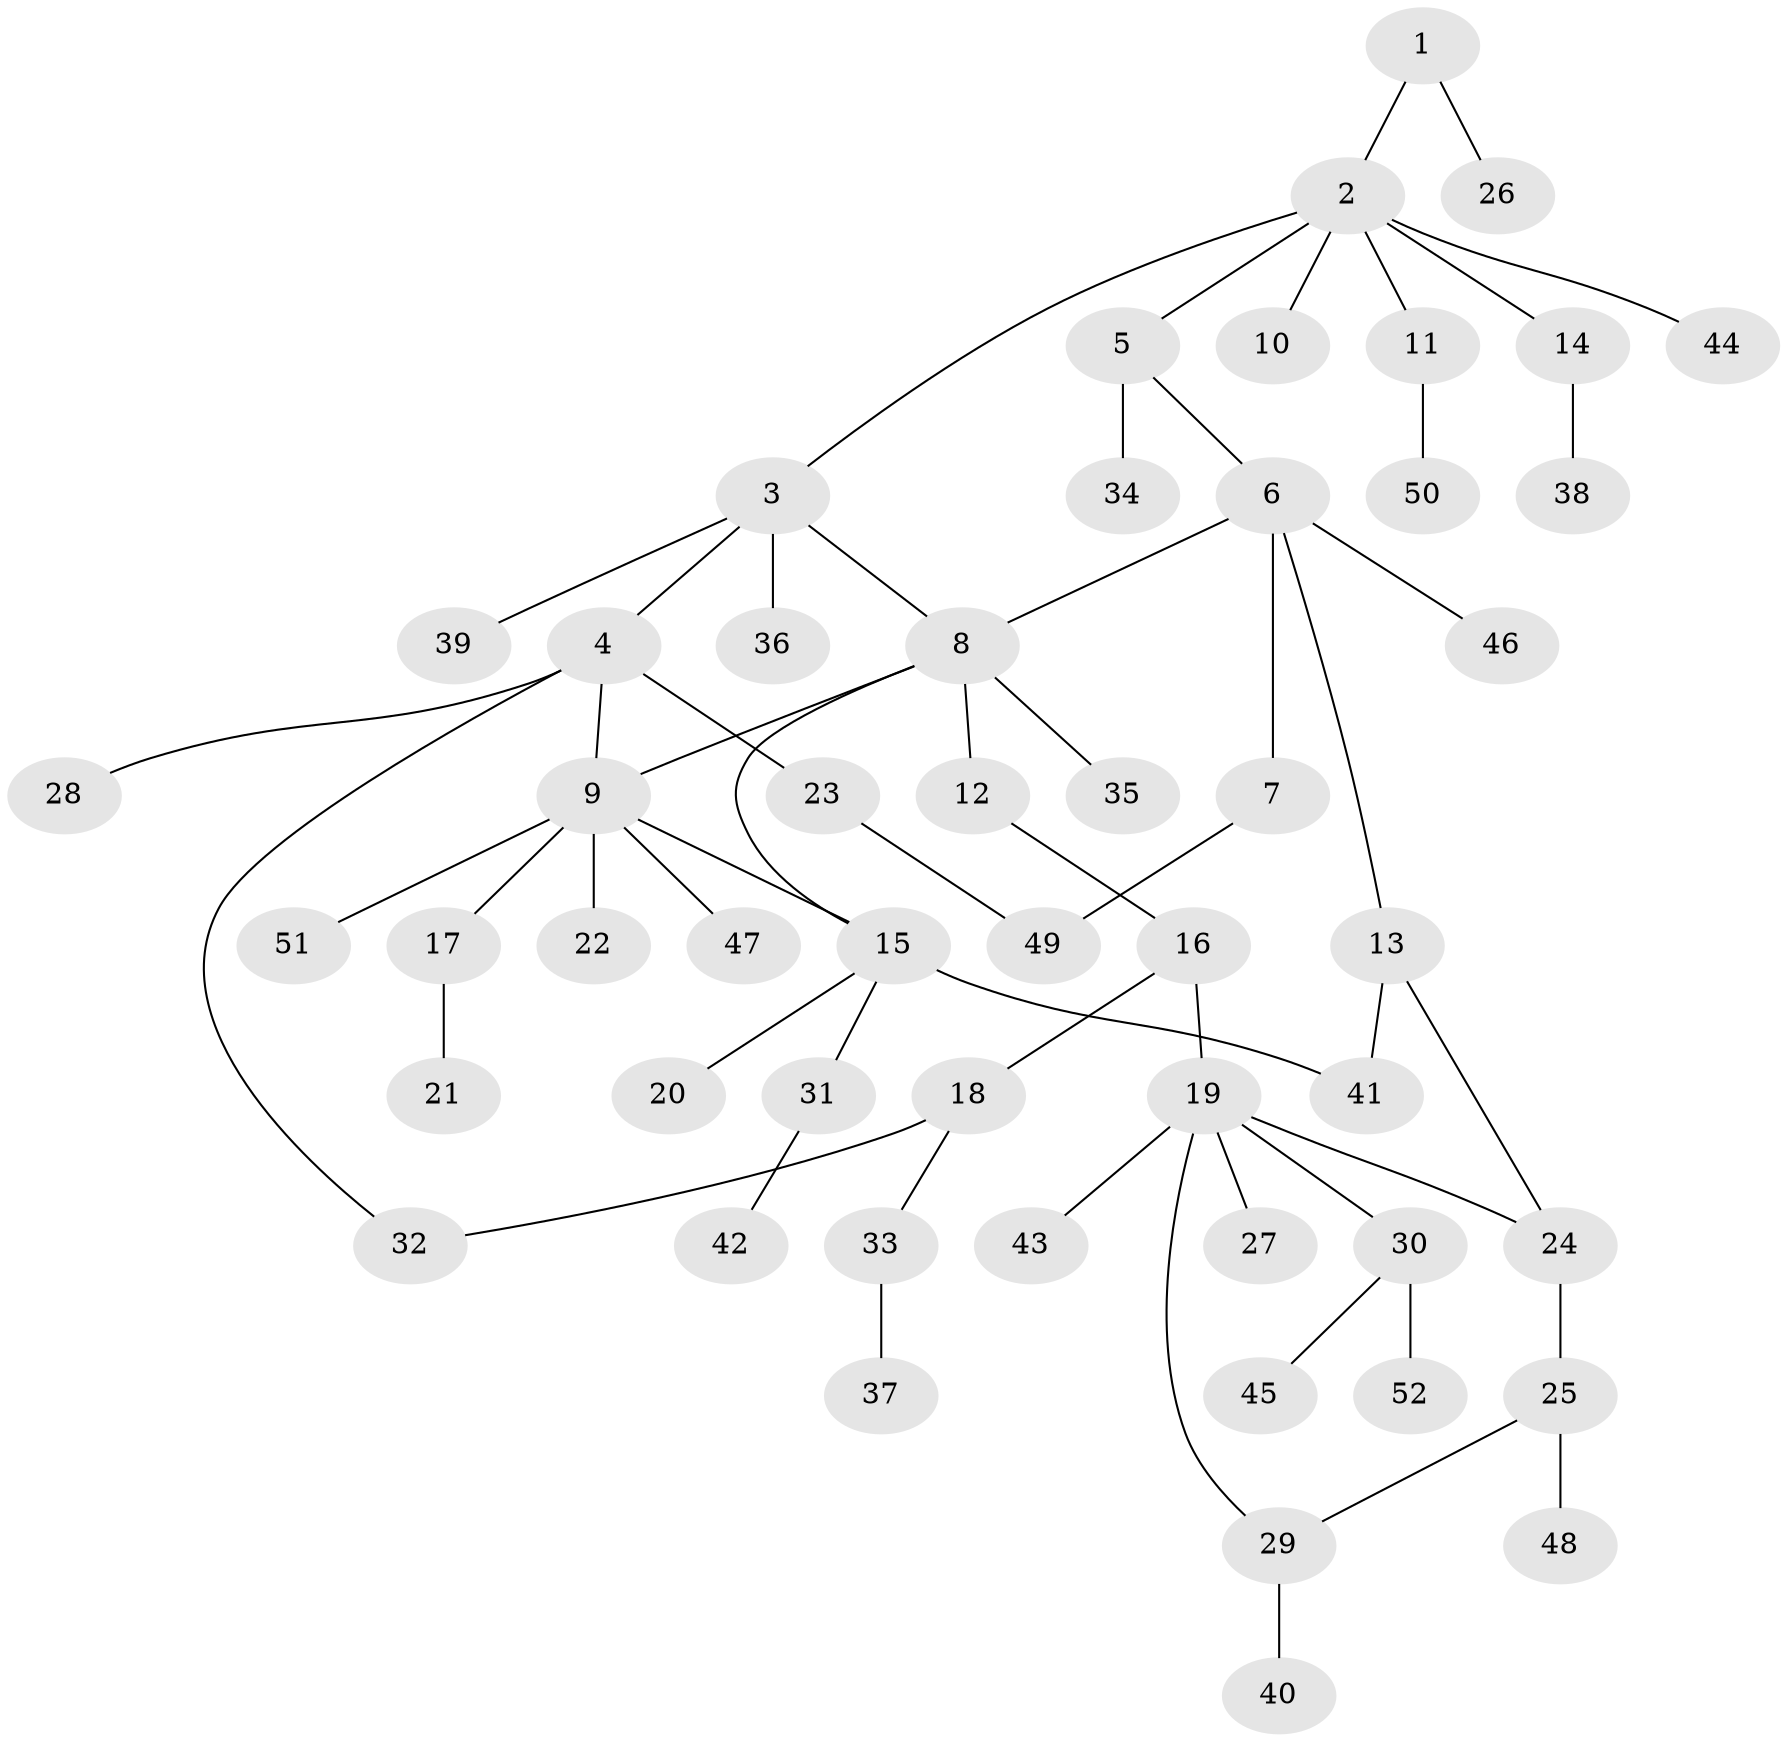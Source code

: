 // Generated by graph-tools (version 1.1) at 2025/42/03/09/25 04:42:20]
// undirected, 52 vertices, 59 edges
graph export_dot {
graph [start="1"]
  node [color=gray90,style=filled];
  1;
  2;
  3;
  4;
  5;
  6;
  7;
  8;
  9;
  10;
  11;
  12;
  13;
  14;
  15;
  16;
  17;
  18;
  19;
  20;
  21;
  22;
  23;
  24;
  25;
  26;
  27;
  28;
  29;
  30;
  31;
  32;
  33;
  34;
  35;
  36;
  37;
  38;
  39;
  40;
  41;
  42;
  43;
  44;
  45;
  46;
  47;
  48;
  49;
  50;
  51;
  52;
  1 -- 2;
  1 -- 26;
  2 -- 3;
  2 -- 5;
  2 -- 10;
  2 -- 11;
  2 -- 14;
  2 -- 44;
  3 -- 4;
  3 -- 36;
  3 -- 39;
  3 -- 8;
  4 -- 9;
  4 -- 23;
  4 -- 28;
  4 -- 32;
  5 -- 6;
  5 -- 34;
  6 -- 7;
  6 -- 8;
  6 -- 13;
  6 -- 46;
  7 -- 49;
  8 -- 12;
  8 -- 35;
  8 -- 15;
  8 -- 9;
  9 -- 15;
  9 -- 17;
  9 -- 22;
  9 -- 47;
  9 -- 51;
  11 -- 50;
  12 -- 16;
  13 -- 24;
  13 -- 41;
  14 -- 38;
  15 -- 20;
  15 -- 31;
  15 -- 41;
  16 -- 18;
  16 -- 19;
  17 -- 21;
  18 -- 32;
  18 -- 33;
  19 -- 27;
  19 -- 30;
  19 -- 43;
  19 -- 29;
  19 -- 24;
  23 -- 49;
  24 -- 25;
  25 -- 29;
  25 -- 48;
  29 -- 40;
  30 -- 45;
  30 -- 52;
  31 -- 42;
  33 -- 37;
}
